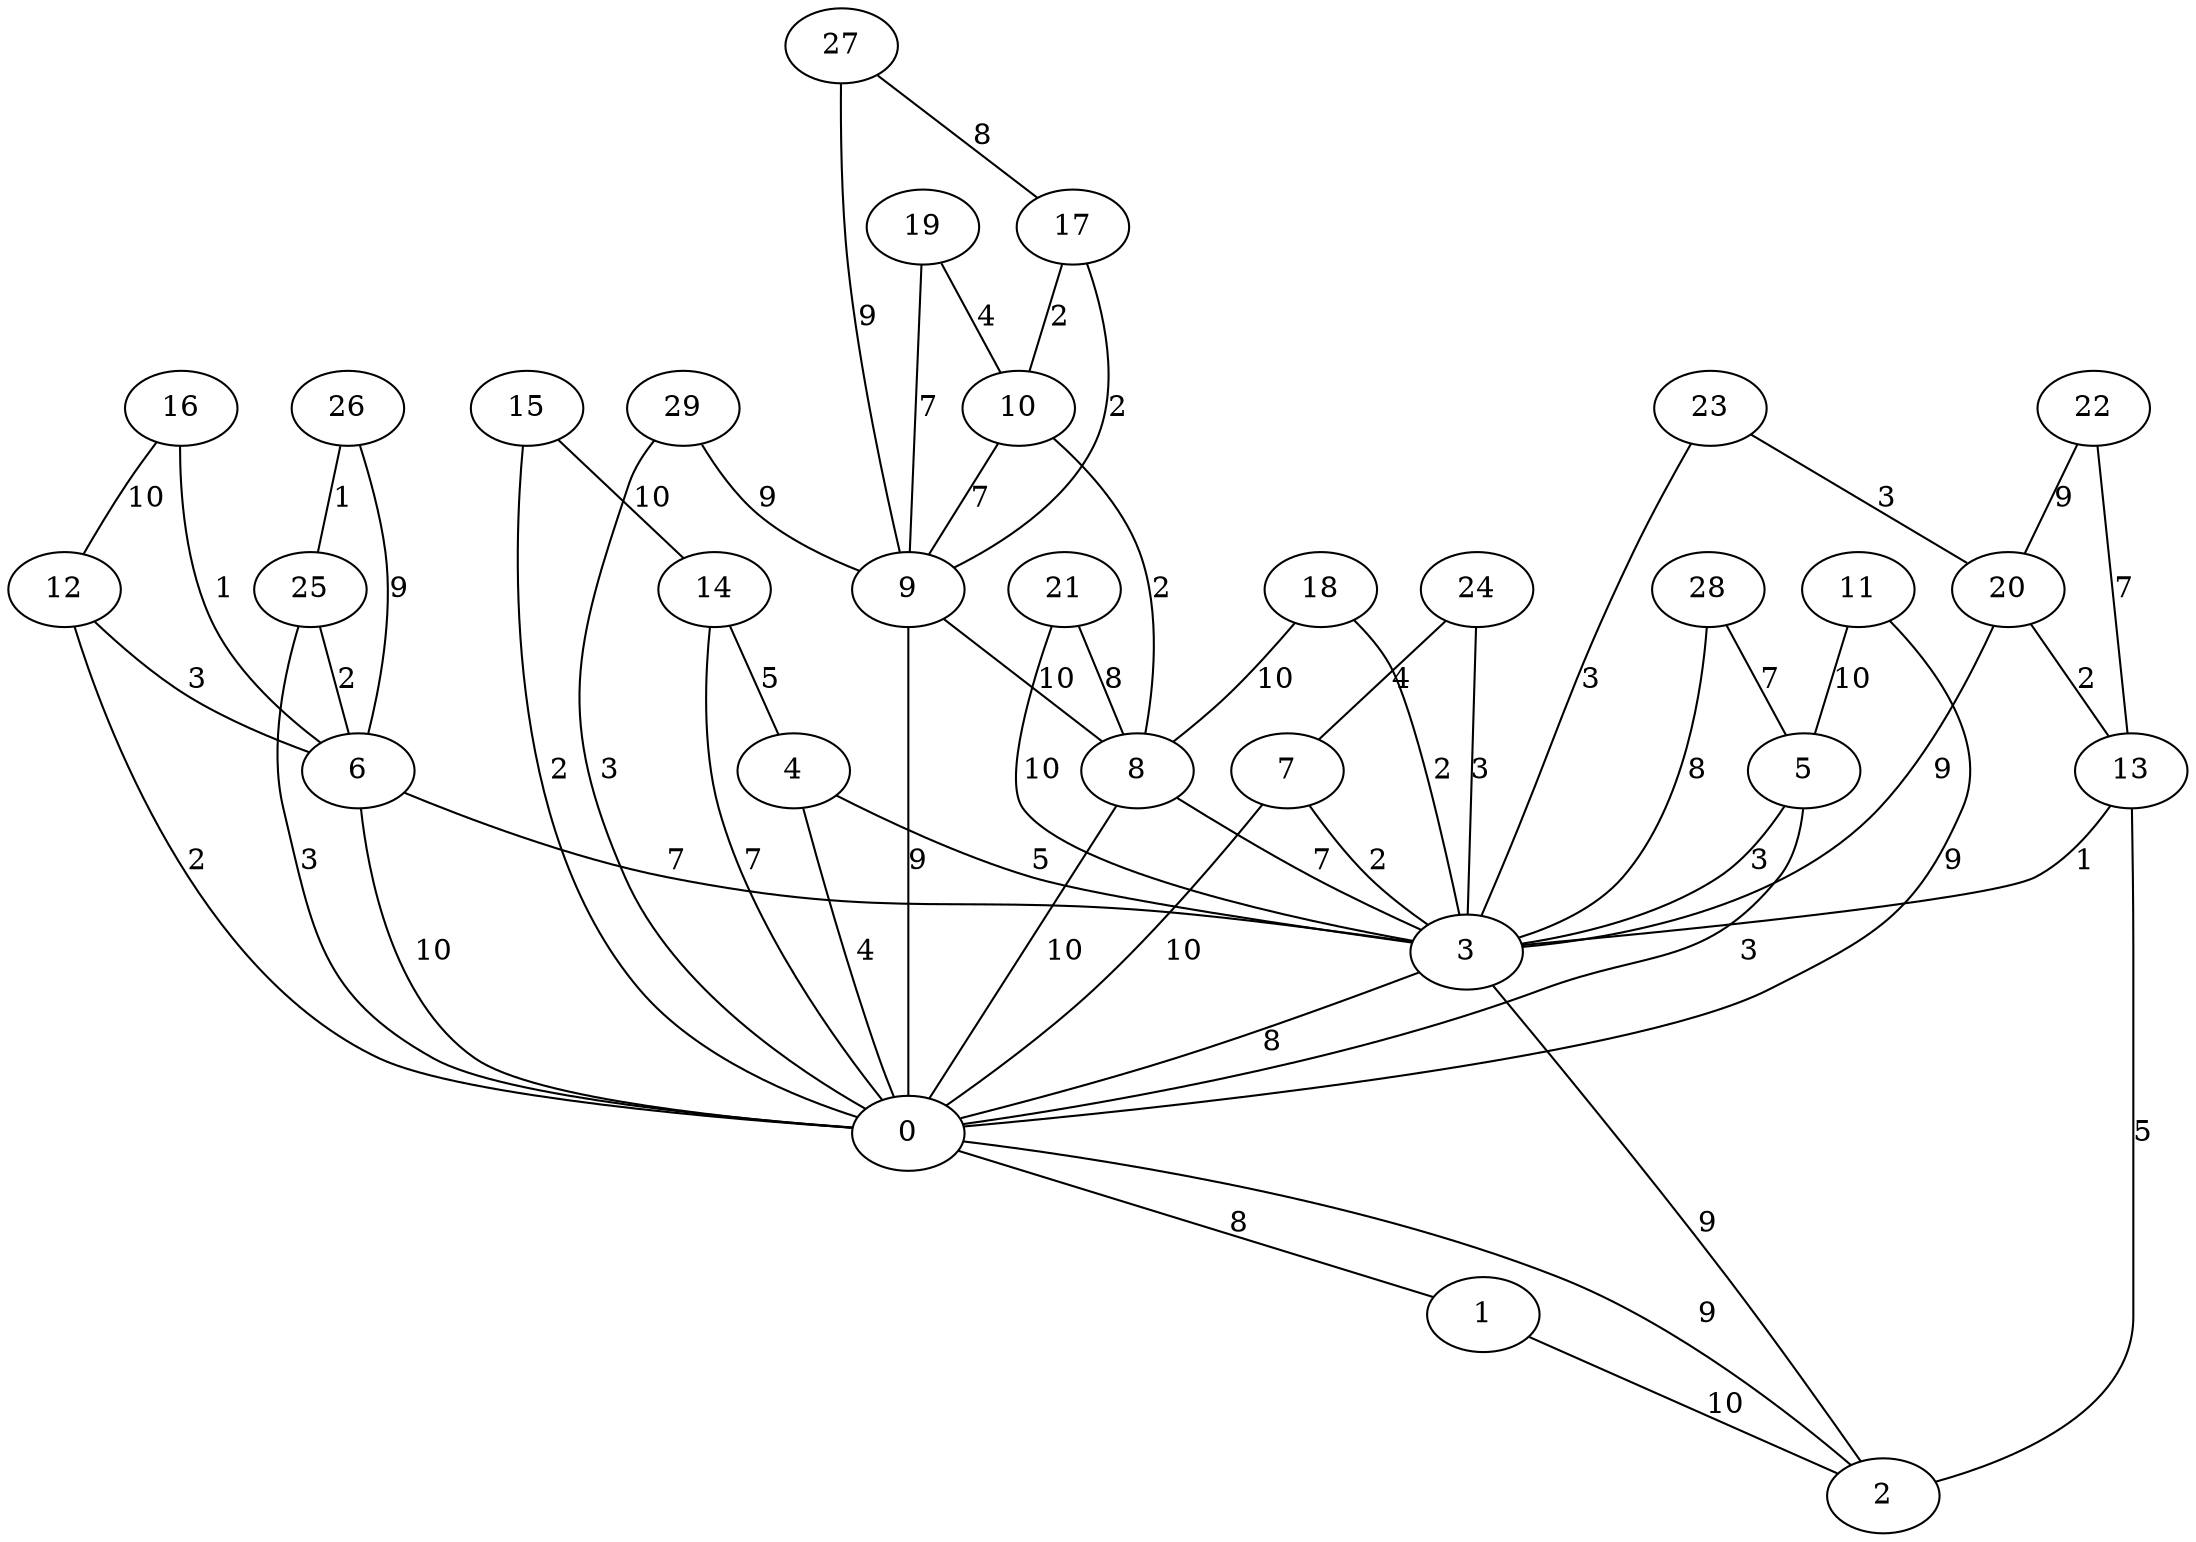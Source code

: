 graph {
	0 [label=0]
	1 [label=1]
	2 [label=2]
	3 [label=3]
	4 [label=4]
	5 [label=5]
	6 [label=6]
	7 [label=7]
	8 [label=8]
	9 [label=9]
	10 [label=10]
	11 [label=11]
	12 [label=12]
	13 [label=13]
	14 [label=14]
	15 [label=15]
	16 [label=16]
	17 [label=17]
	18 [label=18]
	19 [label=19]
	20 [label=20]
	21 [label=21]
	22 [label=22]
	23 [label=23]
	24 [label=24]
	25 [label=25]
	26 [label=26]
	27 [label=27]
	28 [label=28]
	29 [label=29]
	0 -- 1 [label=8]
	1 -- 2 [label=10]
	2 -- 0 [label=9]
	3 -- 2 [label=9]
	3 -- 0 [label=8]
	4 -- 3 [label=5]
	4 -- 0 [label=4]
	5 -- 3 [label=3]
	5 -- 0 [label=3]
	6 -- 3 [label=7]
	6 -- 0 [label=10]
	7 -- 3 [label=2]
	7 -- 0 [label=10]
	8 -- 3 [label=7]
	8 -- 0 [label=10]
	9 -- 8 [label=10]
	9 -- 0 [label=9]
	10 -- 9 [label=7]
	10 -- 8 [label=2]
	11 -- 5 [label=10]
	11 -- 0 [label=9]
	12 -- 6 [label=3]
	12 -- 0 [label=2]
	13 -- 3 [label=1]
	13 -- 2 [label=5]
	14 -- 4 [label=5]
	14 -- 0 [label=7]
	15 -- 14 [label=10]
	15 -- 0 [label=2]
	16 -- 12 [label=10]
	16 -- 6 [label=1]
	17 -- 10 [label=2]
	17 -- 9 [label=2]
	18 -- 8 [label=10]
	18 -- 3 [label=2]
	19 -- 10 [label=4]
	19 -- 9 [label=7]
	20 -- 13 [label=2]
	20 -- 3 [label=9]
	21 -- 8 [label=8]
	21 -- 3 [label=10]
	22 -- 20 [label=9]
	22 -- 13 [label=7]
	23 -- 20 [label=3]
	23 -- 3 [label=3]
	24 -- 7 [label=4]
	24 -- 3 [label=3]
	25 -- 6 [label=2]
	25 -- 0 [label=3]
	26 -- 25 [label=1]
	26 -- 6 [label=9]
	27 -- 17 [label=8]
	27 -- 9 [label=9]
	28 -- 5 [label=7]
	28 -- 3 [label=8]
	29 -- 9 [label=9]
	29 -- 0 [label=3]
}
